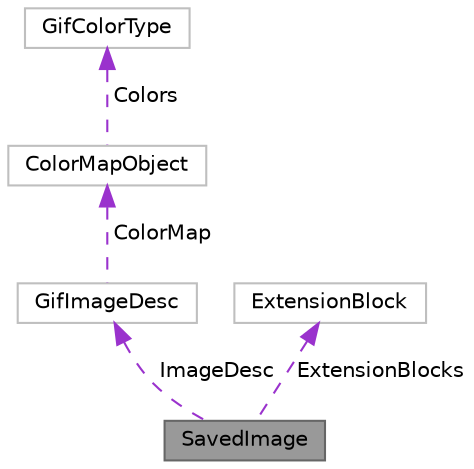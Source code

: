 digraph "SavedImage"
{
 // LATEX_PDF_SIZE
  bgcolor="transparent";
  edge [fontname=Helvetica,fontsize=10,labelfontname=Helvetica,labelfontsize=10];
  node [fontname=Helvetica,fontsize=10,shape=box,height=0.2,width=0.4];
  Node1 [label="SavedImage",height=0.2,width=0.4,color="gray40", fillcolor="grey60", style="filled", fontcolor="black",tooltip=" "];
  Node2 -> Node1 [dir="back",color="darkorchid3",style="dashed",label=" ImageDesc" ];
  Node2 [label="GifImageDesc",height=0.2,width=0.4,color="grey75", fillcolor="white", style="filled",URL="$structGifImageDesc.html",tooltip=" "];
  Node3 -> Node2 [dir="back",color="darkorchid3",style="dashed",label=" ColorMap" ];
  Node3 [label="ColorMapObject",height=0.2,width=0.4,color="grey75", fillcolor="white", style="filled",URL="$structColorMapObject.html",tooltip=" "];
  Node4 -> Node3 [dir="back",color="darkorchid3",style="dashed",label=" Colors" ];
  Node4 [label="GifColorType",height=0.2,width=0.4,color="grey75", fillcolor="white", style="filled",URL="$structGifColorType.html",tooltip=" "];
  Node5 -> Node1 [dir="back",color="darkorchid3",style="dashed",label=" ExtensionBlocks" ];
  Node5 [label="ExtensionBlock",height=0.2,width=0.4,color="grey75", fillcolor="white", style="filled",URL="$structExtensionBlock.html",tooltip=" "];
}
